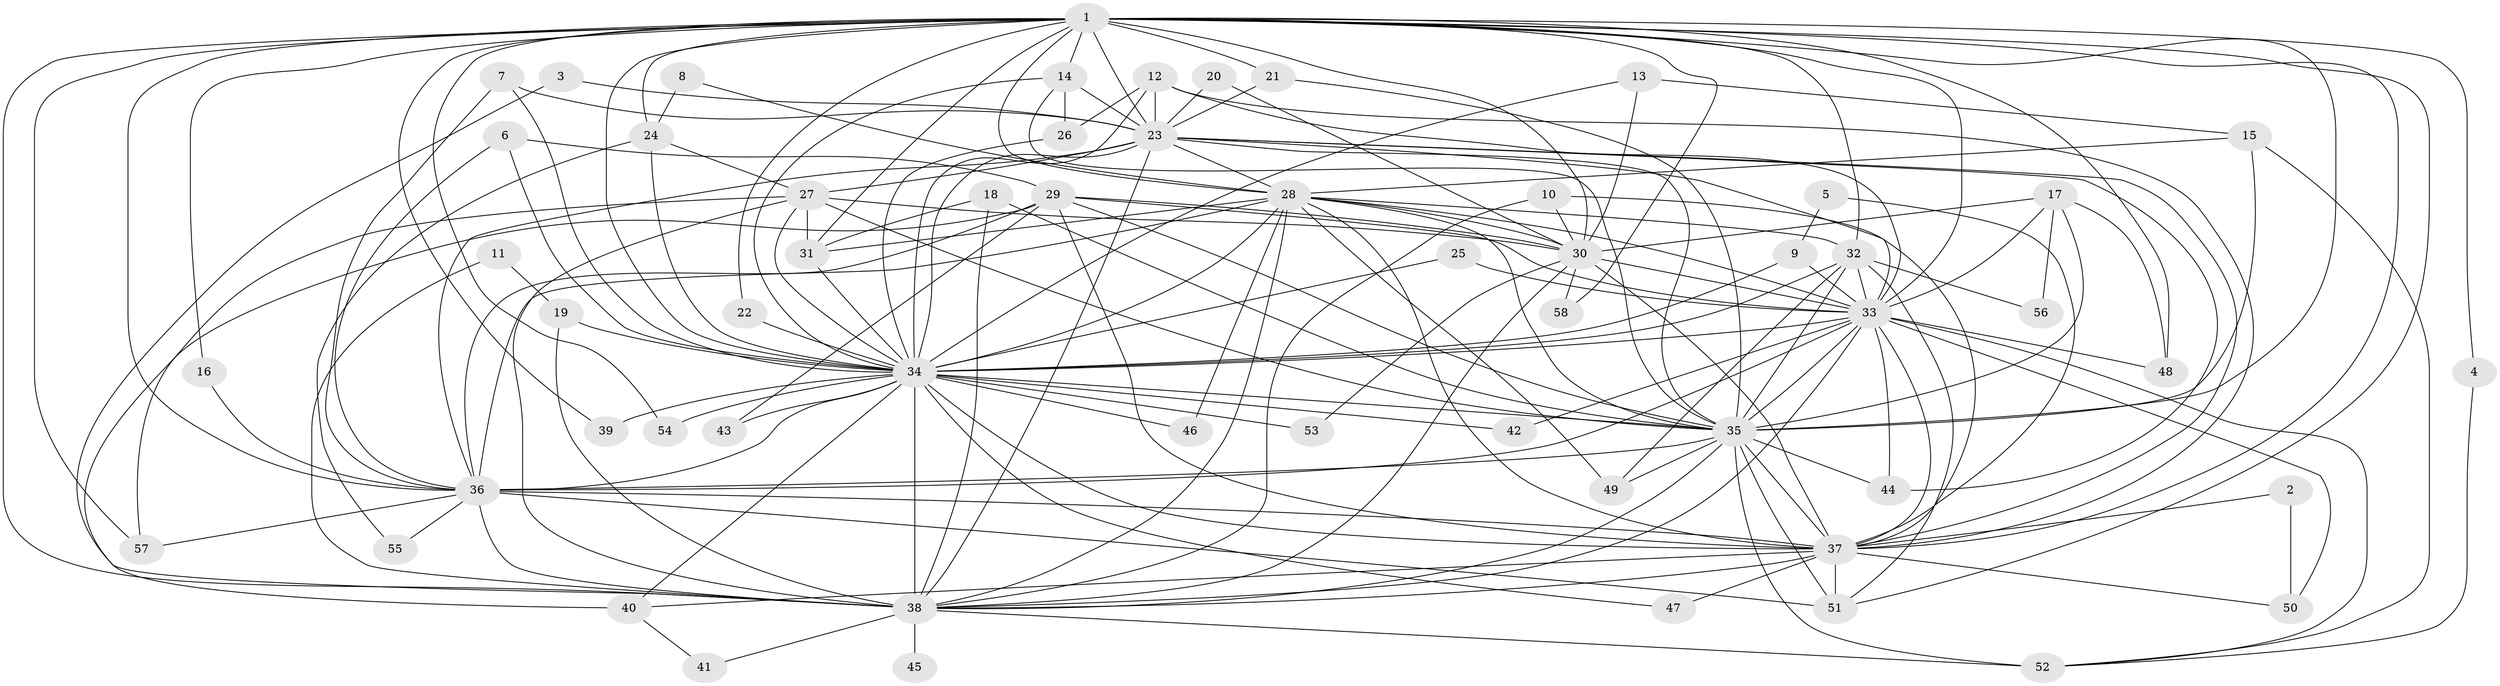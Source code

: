 // original degree distribution, {16: 0.008620689655172414, 18: 0.02586206896551724, 27: 0.008620689655172414, 37: 0.008620689655172414, 25: 0.008620689655172414, 17: 0.017241379310344827, 21: 0.008620689655172414, 11: 0.008620689655172414, 6: 0.02586206896551724, 4: 0.09482758620689655, 2: 0.5, 3: 0.25, 5: 0.017241379310344827, 7: 0.017241379310344827}
// Generated by graph-tools (version 1.1) at 2025/25/03/09/25 03:25:46]
// undirected, 58 vertices, 170 edges
graph export_dot {
graph [start="1"]
  node [color=gray90,style=filled];
  1;
  2;
  3;
  4;
  5;
  6;
  7;
  8;
  9;
  10;
  11;
  12;
  13;
  14;
  15;
  16;
  17;
  18;
  19;
  20;
  21;
  22;
  23;
  24;
  25;
  26;
  27;
  28;
  29;
  30;
  31;
  32;
  33;
  34;
  35;
  36;
  37;
  38;
  39;
  40;
  41;
  42;
  43;
  44;
  45;
  46;
  47;
  48;
  49;
  50;
  51;
  52;
  53;
  54;
  55;
  56;
  57;
  58;
  1 -- 4 [weight=1.0];
  1 -- 14 [weight=1.0];
  1 -- 16 [weight=1.0];
  1 -- 21 [weight=1.0];
  1 -- 22 [weight=1.0];
  1 -- 23 [weight=2.0];
  1 -- 24 [weight=1.0];
  1 -- 28 [weight=2.0];
  1 -- 30 [weight=1.0];
  1 -- 31 [weight=1.0];
  1 -- 32 [weight=1.0];
  1 -- 33 [weight=3.0];
  1 -- 34 [weight=2.0];
  1 -- 35 [weight=2.0];
  1 -- 36 [weight=2.0];
  1 -- 37 [weight=2.0];
  1 -- 38 [weight=2.0];
  1 -- 39 [weight=1.0];
  1 -- 48 [weight=1.0];
  1 -- 51 [weight=1.0];
  1 -- 54 [weight=1.0];
  1 -- 57 [weight=1.0];
  1 -- 58 [weight=1.0];
  2 -- 37 [weight=1.0];
  2 -- 50 [weight=1.0];
  3 -- 23 [weight=1.0];
  3 -- 38 [weight=1.0];
  4 -- 52 [weight=1.0];
  5 -- 9 [weight=1.0];
  5 -- 37 [weight=1.0];
  6 -- 29 [weight=1.0];
  6 -- 34 [weight=1.0];
  6 -- 36 [weight=1.0];
  7 -- 23 [weight=1.0];
  7 -- 34 [weight=1.0];
  7 -- 36 [weight=1.0];
  8 -- 24 [weight=1.0];
  8 -- 28 [weight=1.0];
  9 -- 33 [weight=2.0];
  9 -- 34 [weight=1.0];
  10 -- 30 [weight=1.0];
  10 -- 37 [weight=1.0];
  10 -- 38 [weight=1.0];
  11 -- 19 [weight=1.0];
  11 -- 38 [weight=1.0];
  12 -- 23 [weight=1.0];
  12 -- 26 [weight=1.0];
  12 -- 33 [weight=1.0];
  12 -- 34 [weight=1.0];
  12 -- 37 [weight=1.0];
  13 -- 15 [weight=1.0];
  13 -- 30 [weight=1.0];
  13 -- 34 [weight=1.0];
  14 -- 23 [weight=1.0];
  14 -- 26 [weight=1.0];
  14 -- 34 [weight=1.0];
  14 -- 35 [weight=1.0];
  15 -- 28 [weight=1.0];
  15 -- 35 [weight=1.0];
  15 -- 52 [weight=1.0];
  16 -- 36 [weight=1.0];
  17 -- 30 [weight=1.0];
  17 -- 33 [weight=1.0];
  17 -- 35 [weight=1.0];
  17 -- 48 [weight=1.0];
  17 -- 56 [weight=1.0];
  18 -- 31 [weight=1.0];
  18 -- 35 [weight=1.0];
  18 -- 38 [weight=1.0];
  19 -- 34 [weight=1.0];
  19 -- 38 [weight=2.0];
  20 -- 23 [weight=1.0];
  20 -- 30 [weight=1.0];
  21 -- 23 [weight=1.0];
  21 -- 35 [weight=1.0];
  22 -- 34 [weight=1.0];
  23 -- 27 [weight=1.0];
  23 -- 28 [weight=1.0];
  23 -- 33 [weight=1.0];
  23 -- 34 [weight=1.0];
  23 -- 35 [weight=1.0];
  23 -- 36 [weight=1.0];
  23 -- 37 [weight=1.0];
  23 -- 38 [weight=1.0];
  23 -- 44 [weight=1.0];
  24 -- 27 [weight=1.0];
  24 -- 34 [weight=1.0];
  24 -- 55 [weight=1.0];
  25 -- 33 [weight=1.0];
  25 -- 34 [weight=1.0];
  26 -- 34 [weight=1.0];
  27 -- 30 [weight=1.0];
  27 -- 31 [weight=1.0];
  27 -- 34 [weight=1.0];
  27 -- 35 [weight=2.0];
  27 -- 38 [weight=1.0];
  27 -- 57 [weight=1.0];
  28 -- 30 [weight=1.0];
  28 -- 31 [weight=1.0];
  28 -- 32 [weight=1.0];
  28 -- 33 [weight=1.0];
  28 -- 34 [weight=2.0];
  28 -- 35 [weight=1.0];
  28 -- 36 [weight=1.0];
  28 -- 37 [weight=1.0];
  28 -- 38 [weight=1.0];
  28 -- 46 [weight=1.0];
  28 -- 49 [weight=1.0];
  29 -- 30 [weight=1.0];
  29 -- 33 [weight=1.0];
  29 -- 35 [weight=1.0];
  29 -- 36 [weight=1.0];
  29 -- 37 [weight=1.0];
  29 -- 40 [weight=1.0];
  29 -- 43 [weight=1.0];
  30 -- 33 [weight=2.0];
  30 -- 37 [weight=1.0];
  30 -- 38 [weight=1.0];
  30 -- 53 [weight=1.0];
  30 -- 58 [weight=1.0];
  31 -- 34 [weight=1.0];
  32 -- 33 [weight=1.0];
  32 -- 34 [weight=1.0];
  32 -- 35 [weight=1.0];
  32 -- 49 [weight=1.0];
  32 -- 51 [weight=1.0];
  32 -- 56 [weight=1.0];
  33 -- 34 [weight=1.0];
  33 -- 35 [weight=1.0];
  33 -- 36 [weight=3.0];
  33 -- 37 [weight=1.0];
  33 -- 38 [weight=1.0];
  33 -- 42 [weight=1.0];
  33 -- 44 [weight=1.0];
  33 -- 48 [weight=1.0];
  33 -- 50 [weight=1.0];
  33 -- 52 [weight=1.0];
  34 -- 35 [weight=1.0];
  34 -- 36 [weight=2.0];
  34 -- 37 [weight=2.0];
  34 -- 38 [weight=2.0];
  34 -- 39 [weight=1.0];
  34 -- 40 [weight=1.0];
  34 -- 42 [weight=1.0];
  34 -- 43 [weight=1.0];
  34 -- 46 [weight=2.0];
  34 -- 47 [weight=1.0];
  34 -- 53 [weight=1.0];
  34 -- 54 [weight=1.0];
  35 -- 36 [weight=1.0];
  35 -- 37 [weight=1.0];
  35 -- 38 [weight=1.0];
  35 -- 44 [weight=2.0];
  35 -- 49 [weight=1.0];
  35 -- 51 [weight=1.0];
  35 -- 52 [weight=2.0];
  36 -- 37 [weight=1.0];
  36 -- 38 [weight=1.0];
  36 -- 51 [weight=1.0];
  36 -- 55 [weight=1.0];
  36 -- 57 [weight=1.0];
  37 -- 38 [weight=1.0];
  37 -- 40 [weight=1.0];
  37 -- 47 [weight=2.0];
  37 -- 50 [weight=1.0];
  37 -- 51 [weight=1.0];
  38 -- 41 [weight=1.0];
  38 -- 45 [weight=1.0];
  38 -- 52 [weight=1.0];
  40 -- 41 [weight=1.0];
}
